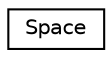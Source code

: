 digraph "Graphical Class Hierarchy"
{
  edge [fontname="Helvetica",fontsize="10",labelfontname="Helvetica",labelfontsize="10"];
  node [fontname="Helvetica",fontsize="10",shape=record];
  rankdir="LR";
  Node0 [label="Space",height=0.2,width=0.4,color="black", fillcolor="white", style="filled",URL="$class_space.html"];
}
